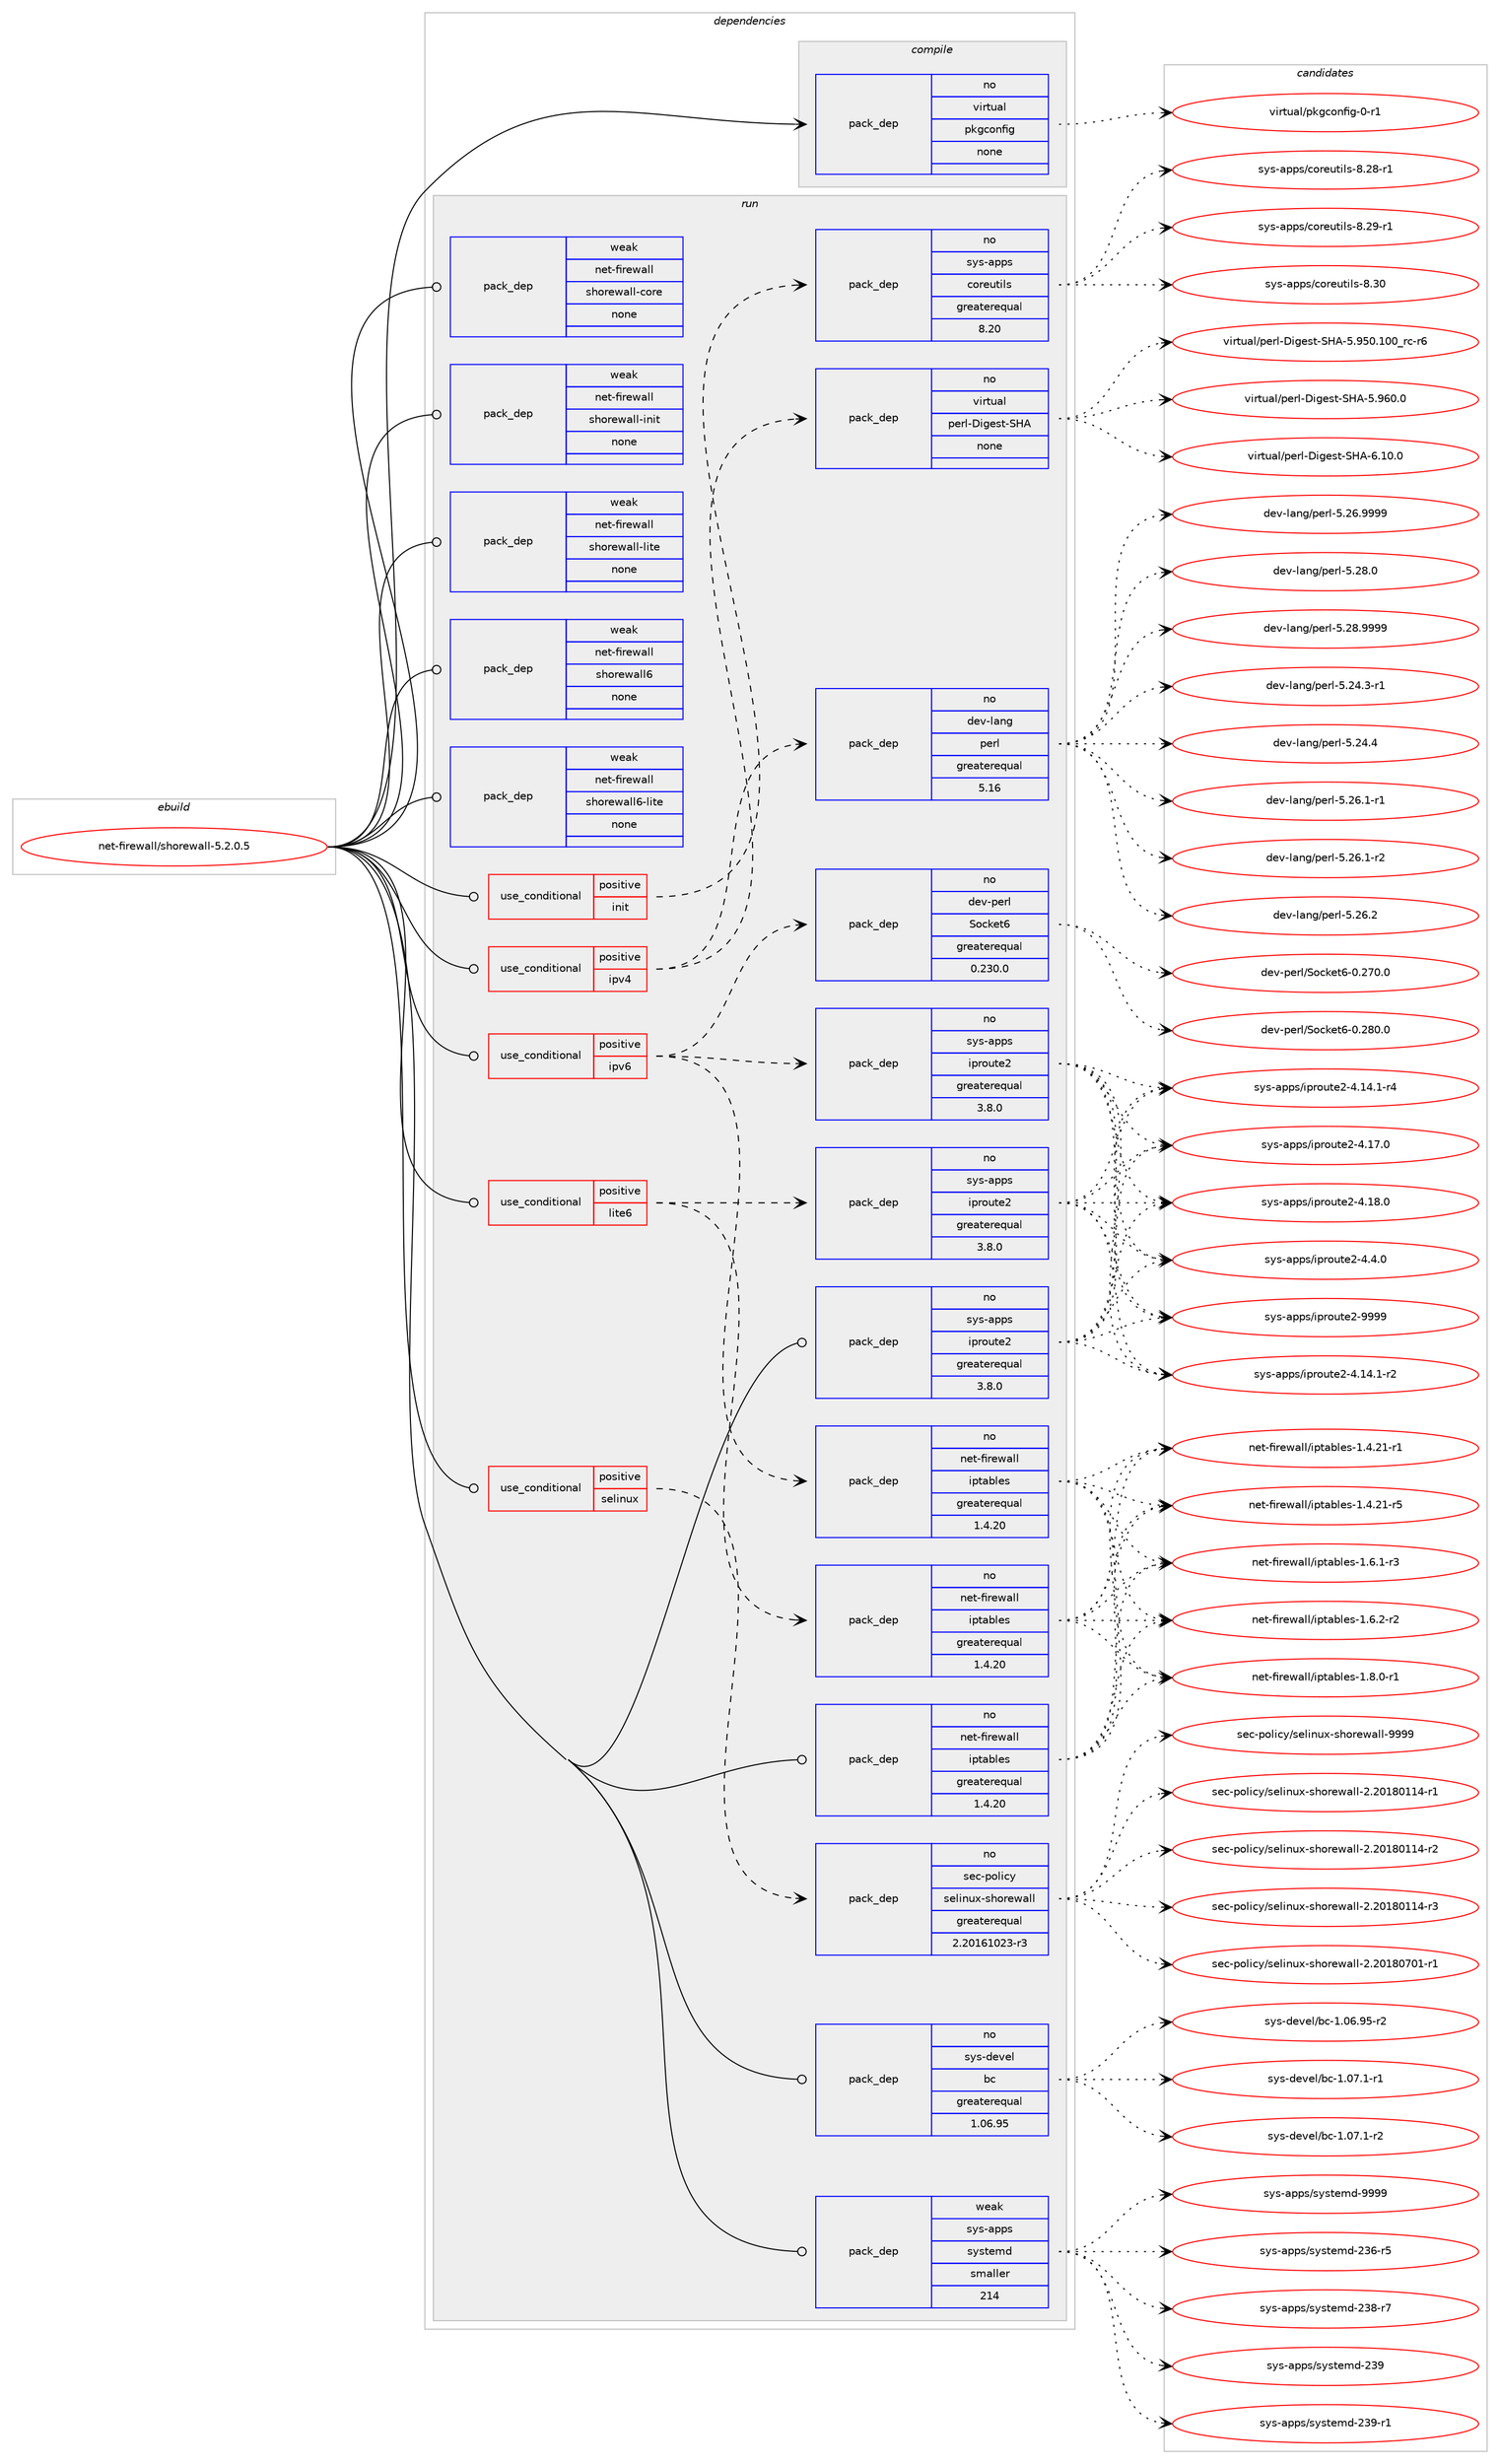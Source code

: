 digraph prolog {

# *************
# Graph options
# *************

newrank=true;
concentrate=true;
compound=true;
graph [rankdir=LR,fontname=Helvetica,fontsize=10,ranksep=1.5];#, ranksep=2.5, nodesep=0.2];
edge  [arrowhead=vee];
node  [fontname=Helvetica,fontsize=10];

# **********
# The ebuild
# **********

subgraph cluster_leftcol {
color=gray;
rank=same;
label=<<i>ebuild</i>>;
id [label="net-firewall/shorewall-5.2.0.5", color=red, width=4, href="../net-firewall/shorewall-5.2.0.5.svg"];
}

# ****************
# The dependencies
# ****************

subgraph cluster_midcol {
color=gray;
label=<<i>dependencies</i>>;
subgraph cluster_compile {
fillcolor="#eeeeee";
style=filled;
label=<<i>compile</i>>;
subgraph pack6008 {
dependency7719 [label=<<TABLE BORDER="0" CELLBORDER="1" CELLSPACING="0" CELLPADDING="4" WIDTH="220"><TR><TD ROWSPAN="6" CELLPADDING="30">pack_dep</TD></TR><TR><TD WIDTH="110">no</TD></TR><TR><TD>virtual</TD></TR><TR><TD>pkgconfig</TD></TR><TR><TD>none</TD></TR><TR><TD></TD></TR></TABLE>>, shape=none, color=blue];
}
id:e -> dependency7719:w [weight=20,style="solid",arrowhead="vee"];
}
subgraph cluster_compileandrun {
fillcolor="#eeeeee";
style=filled;
label=<<i>compile and run</i>>;
}
subgraph cluster_run {
fillcolor="#eeeeee";
style=filled;
label=<<i>run</i>>;
subgraph cond1542 {
dependency7720 [label=<<TABLE BORDER="0" CELLBORDER="1" CELLSPACING="0" CELLPADDING="4"><TR><TD ROWSPAN="3" CELLPADDING="10">use_conditional</TD></TR><TR><TD>positive</TD></TR><TR><TD>init</TD></TR></TABLE>>, shape=none, color=red];
subgraph pack6009 {
dependency7721 [label=<<TABLE BORDER="0" CELLBORDER="1" CELLSPACING="0" CELLPADDING="4" WIDTH="220"><TR><TD ROWSPAN="6" CELLPADDING="30">pack_dep</TD></TR><TR><TD WIDTH="110">no</TD></TR><TR><TD>sys-apps</TD></TR><TR><TD>coreutils</TD></TR><TR><TD>greaterequal</TD></TR><TR><TD>8.20</TD></TR></TABLE>>, shape=none, color=blue];
}
dependency7720:e -> dependency7721:w [weight=20,style="dashed",arrowhead="vee"];
}
id:e -> dependency7720:w [weight=20,style="solid",arrowhead="odot"];
subgraph cond1543 {
dependency7722 [label=<<TABLE BORDER="0" CELLBORDER="1" CELLSPACING="0" CELLPADDING="4"><TR><TD ROWSPAN="3" CELLPADDING="10">use_conditional</TD></TR><TR><TD>positive</TD></TR><TR><TD>ipv4</TD></TR></TABLE>>, shape=none, color=red];
subgraph pack6010 {
dependency7723 [label=<<TABLE BORDER="0" CELLBORDER="1" CELLSPACING="0" CELLPADDING="4" WIDTH="220"><TR><TD ROWSPAN="6" CELLPADDING="30">pack_dep</TD></TR><TR><TD WIDTH="110">no</TD></TR><TR><TD>dev-lang</TD></TR><TR><TD>perl</TD></TR><TR><TD>greaterequal</TD></TR><TR><TD>5.16</TD></TR></TABLE>>, shape=none, color=blue];
}
dependency7722:e -> dependency7723:w [weight=20,style="dashed",arrowhead="vee"];
subgraph pack6011 {
dependency7724 [label=<<TABLE BORDER="0" CELLBORDER="1" CELLSPACING="0" CELLPADDING="4" WIDTH="220"><TR><TD ROWSPAN="6" CELLPADDING="30">pack_dep</TD></TR><TR><TD WIDTH="110">no</TD></TR><TR><TD>virtual</TD></TR><TR><TD>perl-Digest-SHA</TD></TR><TR><TD>none</TD></TR><TR><TD></TD></TR></TABLE>>, shape=none, color=blue];
}
dependency7722:e -> dependency7724:w [weight=20,style="dashed",arrowhead="vee"];
}
id:e -> dependency7722:w [weight=20,style="solid",arrowhead="odot"];
subgraph cond1544 {
dependency7725 [label=<<TABLE BORDER="0" CELLBORDER="1" CELLSPACING="0" CELLPADDING="4"><TR><TD ROWSPAN="3" CELLPADDING="10">use_conditional</TD></TR><TR><TD>positive</TD></TR><TR><TD>ipv6</TD></TR></TABLE>>, shape=none, color=red];
subgraph pack6012 {
dependency7726 [label=<<TABLE BORDER="0" CELLBORDER="1" CELLSPACING="0" CELLPADDING="4" WIDTH="220"><TR><TD ROWSPAN="6" CELLPADDING="30">pack_dep</TD></TR><TR><TD WIDTH="110">no</TD></TR><TR><TD>dev-perl</TD></TR><TR><TD>Socket6</TD></TR><TR><TD>greaterequal</TD></TR><TR><TD>0.230.0</TD></TR></TABLE>>, shape=none, color=blue];
}
dependency7725:e -> dependency7726:w [weight=20,style="dashed",arrowhead="vee"];
subgraph pack6013 {
dependency7727 [label=<<TABLE BORDER="0" CELLBORDER="1" CELLSPACING="0" CELLPADDING="4" WIDTH="220"><TR><TD ROWSPAN="6" CELLPADDING="30">pack_dep</TD></TR><TR><TD WIDTH="110">no</TD></TR><TR><TD>net-firewall</TD></TR><TR><TD>iptables</TD></TR><TR><TD>greaterequal</TD></TR><TR><TD>1.4.20</TD></TR></TABLE>>, shape=none, color=blue];
}
dependency7725:e -> dependency7727:w [weight=20,style="dashed",arrowhead="vee"];
subgraph pack6014 {
dependency7728 [label=<<TABLE BORDER="0" CELLBORDER="1" CELLSPACING="0" CELLPADDING="4" WIDTH="220"><TR><TD ROWSPAN="6" CELLPADDING="30">pack_dep</TD></TR><TR><TD WIDTH="110">no</TD></TR><TR><TD>sys-apps</TD></TR><TR><TD>iproute2</TD></TR><TR><TD>greaterequal</TD></TR><TR><TD>3.8.0</TD></TR></TABLE>>, shape=none, color=blue];
}
dependency7725:e -> dependency7728:w [weight=20,style="dashed",arrowhead="vee"];
}
id:e -> dependency7725:w [weight=20,style="solid",arrowhead="odot"];
subgraph cond1545 {
dependency7729 [label=<<TABLE BORDER="0" CELLBORDER="1" CELLSPACING="0" CELLPADDING="4"><TR><TD ROWSPAN="3" CELLPADDING="10">use_conditional</TD></TR><TR><TD>positive</TD></TR><TR><TD>lite6</TD></TR></TABLE>>, shape=none, color=red];
subgraph pack6015 {
dependency7730 [label=<<TABLE BORDER="0" CELLBORDER="1" CELLSPACING="0" CELLPADDING="4" WIDTH="220"><TR><TD ROWSPAN="6" CELLPADDING="30">pack_dep</TD></TR><TR><TD WIDTH="110">no</TD></TR><TR><TD>net-firewall</TD></TR><TR><TD>iptables</TD></TR><TR><TD>greaterequal</TD></TR><TR><TD>1.4.20</TD></TR></TABLE>>, shape=none, color=blue];
}
dependency7729:e -> dependency7730:w [weight=20,style="dashed",arrowhead="vee"];
subgraph pack6016 {
dependency7731 [label=<<TABLE BORDER="0" CELLBORDER="1" CELLSPACING="0" CELLPADDING="4" WIDTH="220"><TR><TD ROWSPAN="6" CELLPADDING="30">pack_dep</TD></TR><TR><TD WIDTH="110">no</TD></TR><TR><TD>sys-apps</TD></TR><TR><TD>iproute2</TD></TR><TR><TD>greaterequal</TD></TR><TR><TD>3.8.0</TD></TR></TABLE>>, shape=none, color=blue];
}
dependency7729:e -> dependency7731:w [weight=20,style="dashed",arrowhead="vee"];
}
id:e -> dependency7729:w [weight=20,style="solid",arrowhead="odot"];
subgraph cond1546 {
dependency7732 [label=<<TABLE BORDER="0" CELLBORDER="1" CELLSPACING="0" CELLPADDING="4"><TR><TD ROWSPAN="3" CELLPADDING="10">use_conditional</TD></TR><TR><TD>positive</TD></TR><TR><TD>selinux</TD></TR></TABLE>>, shape=none, color=red];
subgraph pack6017 {
dependency7733 [label=<<TABLE BORDER="0" CELLBORDER="1" CELLSPACING="0" CELLPADDING="4" WIDTH="220"><TR><TD ROWSPAN="6" CELLPADDING="30">pack_dep</TD></TR><TR><TD WIDTH="110">no</TD></TR><TR><TD>sec-policy</TD></TR><TR><TD>selinux-shorewall</TD></TR><TR><TD>greaterequal</TD></TR><TR><TD>2.20161023-r3</TD></TR></TABLE>>, shape=none, color=blue];
}
dependency7732:e -> dependency7733:w [weight=20,style="dashed",arrowhead="vee"];
}
id:e -> dependency7732:w [weight=20,style="solid",arrowhead="odot"];
subgraph pack6018 {
dependency7734 [label=<<TABLE BORDER="0" CELLBORDER="1" CELLSPACING="0" CELLPADDING="4" WIDTH="220"><TR><TD ROWSPAN="6" CELLPADDING="30">pack_dep</TD></TR><TR><TD WIDTH="110">no</TD></TR><TR><TD>net-firewall</TD></TR><TR><TD>iptables</TD></TR><TR><TD>greaterequal</TD></TR><TR><TD>1.4.20</TD></TR></TABLE>>, shape=none, color=blue];
}
id:e -> dependency7734:w [weight=20,style="solid",arrowhead="odot"];
subgraph pack6019 {
dependency7735 [label=<<TABLE BORDER="0" CELLBORDER="1" CELLSPACING="0" CELLPADDING="4" WIDTH="220"><TR><TD ROWSPAN="6" CELLPADDING="30">pack_dep</TD></TR><TR><TD WIDTH="110">no</TD></TR><TR><TD>sys-apps</TD></TR><TR><TD>iproute2</TD></TR><TR><TD>greaterequal</TD></TR><TR><TD>3.8.0</TD></TR></TABLE>>, shape=none, color=blue];
}
id:e -> dependency7735:w [weight=20,style="solid",arrowhead="odot"];
subgraph pack6020 {
dependency7736 [label=<<TABLE BORDER="0" CELLBORDER="1" CELLSPACING="0" CELLPADDING="4" WIDTH="220"><TR><TD ROWSPAN="6" CELLPADDING="30">pack_dep</TD></TR><TR><TD WIDTH="110">no</TD></TR><TR><TD>sys-devel</TD></TR><TR><TD>bc</TD></TR><TR><TD>greaterequal</TD></TR><TR><TD>1.06.95</TD></TR></TABLE>>, shape=none, color=blue];
}
id:e -> dependency7736:w [weight=20,style="solid",arrowhead="odot"];
subgraph pack6021 {
dependency7737 [label=<<TABLE BORDER="0" CELLBORDER="1" CELLSPACING="0" CELLPADDING="4" WIDTH="220"><TR><TD ROWSPAN="6" CELLPADDING="30">pack_dep</TD></TR><TR><TD WIDTH="110">weak</TD></TR><TR><TD>net-firewall</TD></TR><TR><TD>shorewall-core</TD></TR><TR><TD>none</TD></TR><TR><TD></TD></TR></TABLE>>, shape=none, color=blue];
}
id:e -> dependency7737:w [weight=20,style="solid",arrowhead="odot"];
subgraph pack6022 {
dependency7738 [label=<<TABLE BORDER="0" CELLBORDER="1" CELLSPACING="0" CELLPADDING="4" WIDTH="220"><TR><TD ROWSPAN="6" CELLPADDING="30">pack_dep</TD></TR><TR><TD WIDTH="110">weak</TD></TR><TR><TD>net-firewall</TD></TR><TR><TD>shorewall-init</TD></TR><TR><TD>none</TD></TR><TR><TD></TD></TR></TABLE>>, shape=none, color=blue];
}
id:e -> dependency7738:w [weight=20,style="solid",arrowhead="odot"];
subgraph pack6023 {
dependency7739 [label=<<TABLE BORDER="0" CELLBORDER="1" CELLSPACING="0" CELLPADDING="4" WIDTH="220"><TR><TD ROWSPAN="6" CELLPADDING="30">pack_dep</TD></TR><TR><TD WIDTH="110">weak</TD></TR><TR><TD>net-firewall</TD></TR><TR><TD>shorewall-lite</TD></TR><TR><TD>none</TD></TR><TR><TD></TD></TR></TABLE>>, shape=none, color=blue];
}
id:e -> dependency7739:w [weight=20,style="solid",arrowhead="odot"];
subgraph pack6024 {
dependency7740 [label=<<TABLE BORDER="0" CELLBORDER="1" CELLSPACING="0" CELLPADDING="4" WIDTH="220"><TR><TD ROWSPAN="6" CELLPADDING="30">pack_dep</TD></TR><TR><TD WIDTH="110">weak</TD></TR><TR><TD>net-firewall</TD></TR><TR><TD>shorewall6</TD></TR><TR><TD>none</TD></TR><TR><TD></TD></TR></TABLE>>, shape=none, color=blue];
}
id:e -> dependency7740:w [weight=20,style="solid",arrowhead="odot"];
subgraph pack6025 {
dependency7741 [label=<<TABLE BORDER="0" CELLBORDER="1" CELLSPACING="0" CELLPADDING="4" WIDTH="220"><TR><TD ROWSPAN="6" CELLPADDING="30">pack_dep</TD></TR><TR><TD WIDTH="110">weak</TD></TR><TR><TD>net-firewall</TD></TR><TR><TD>shorewall6-lite</TD></TR><TR><TD>none</TD></TR><TR><TD></TD></TR></TABLE>>, shape=none, color=blue];
}
id:e -> dependency7741:w [weight=20,style="solid",arrowhead="odot"];
subgraph pack6026 {
dependency7742 [label=<<TABLE BORDER="0" CELLBORDER="1" CELLSPACING="0" CELLPADDING="4" WIDTH="220"><TR><TD ROWSPAN="6" CELLPADDING="30">pack_dep</TD></TR><TR><TD WIDTH="110">weak</TD></TR><TR><TD>sys-apps</TD></TR><TR><TD>systemd</TD></TR><TR><TD>smaller</TD></TR><TR><TD>214</TD></TR></TABLE>>, shape=none, color=blue];
}
id:e -> dependency7742:w [weight=20,style="solid",arrowhead="odot"];
}
}

# **************
# The candidates
# **************

subgraph cluster_choices {
rank=same;
color=gray;
label=<<i>candidates</i>>;

subgraph choice6008 {
color=black;
nodesep=1;
choice11810511411611797108471121071039911111010210510345484511449 [label="virtual/pkgconfig-0-r1", color=red, width=4,href="../virtual/pkgconfig-0-r1.svg"];
dependency7719:e -> choice11810511411611797108471121071039911111010210510345484511449:w [style=dotted,weight="100"];
}
subgraph choice6009 {
color=black;
nodesep=1;
choice1151211154597112112115479911111410111711610510811545564650564511449 [label="sys-apps/coreutils-8.28-r1", color=red, width=4,href="../sys-apps/coreutils-8.28-r1.svg"];
choice1151211154597112112115479911111410111711610510811545564650574511449 [label="sys-apps/coreutils-8.29-r1", color=red, width=4,href="../sys-apps/coreutils-8.29-r1.svg"];
choice115121115459711211211547991111141011171161051081154556465148 [label="sys-apps/coreutils-8.30", color=red, width=4,href="../sys-apps/coreutils-8.30.svg"];
dependency7721:e -> choice1151211154597112112115479911111410111711610510811545564650564511449:w [style=dotted,weight="100"];
dependency7721:e -> choice1151211154597112112115479911111410111711610510811545564650574511449:w [style=dotted,weight="100"];
dependency7721:e -> choice115121115459711211211547991111141011171161051081154556465148:w [style=dotted,weight="100"];
}
subgraph choice6010 {
color=black;
nodesep=1;
choice100101118451089711010347112101114108455346505246514511449 [label="dev-lang/perl-5.24.3-r1", color=red, width=4,href="../dev-lang/perl-5.24.3-r1.svg"];
choice10010111845108971101034711210111410845534650524652 [label="dev-lang/perl-5.24.4", color=red, width=4,href="../dev-lang/perl-5.24.4.svg"];
choice100101118451089711010347112101114108455346505446494511449 [label="dev-lang/perl-5.26.1-r1", color=red, width=4,href="../dev-lang/perl-5.26.1-r1.svg"];
choice100101118451089711010347112101114108455346505446494511450 [label="dev-lang/perl-5.26.1-r2", color=red, width=4,href="../dev-lang/perl-5.26.1-r2.svg"];
choice10010111845108971101034711210111410845534650544650 [label="dev-lang/perl-5.26.2", color=red, width=4,href="../dev-lang/perl-5.26.2.svg"];
choice10010111845108971101034711210111410845534650544657575757 [label="dev-lang/perl-5.26.9999", color=red, width=4,href="../dev-lang/perl-5.26.9999.svg"];
choice10010111845108971101034711210111410845534650564648 [label="dev-lang/perl-5.28.0", color=red, width=4,href="../dev-lang/perl-5.28.0.svg"];
choice10010111845108971101034711210111410845534650564657575757 [label="dev-lang/perl-5.28.9999", color=red, width=4,href="../dev-lang/perl-5.28.9999.svg"];
dependency7723:e -> choice100101118451089711010347112101114108455346505246514511449:w [style=dotted,weight="100"];
dependency7723:e -> choice10010111845108971101034711210111410845534650524652:w [style=dotted,weight="100"];
dependency7723:e -> choice100101118451089711010347112101114108455346505446494511449:w [style=dotted,weight="100"];
dependency7723:e -> choice100101118451089711010347112101114108455346505446494511450:w [style=dotted,weight="100"];
dependency7723:e -> choice10010111845108971101034711210111410845534650544650:w [style=dotted,weight="100"];
dependency7723:e -> choice10010111845108971101034711210111410845534650544657575757:w [style=dotted,weight="100"];
dependency7723:e -> choice10010111845108971101034711210111410845534650564648:w [style=dotted,weight="100"];
dependency7723:e -> choice10010111845108971101034711210111410845534650564657575757:w [style=dotted,weight="100"];
}
subgraph choice6011 {
color=black;
nodesep=1;
choice11810511411611797108471121011141084568105103101115116458372654553465753484649484895114994511454 [label="virtual/perl-Digest-SHA-5.950.100_rc-r6", color=red, width=4,href="../virtual/perl-Digest-SHA-5.950.100_rc-r6.svg"];
choice11810511411611797108471121011141084568105103101115116458372654553465754484648 [label="virtual/perl-Digest-SHA-5.960.0", color=red, width=4,href="../virtual/perl-Digest-SHA-5.960.0.svg"];
choice118105114116117971084711210111410845681051031011151164583726545544649484648 [label="virtual/perl-Digest-SHA-6.10.0", color=red, width=4,href="../virtual/perl-Digest-SHA-6.10.0.svg"];
dependency7724:e -> choice11810511411611797108471121011141084568105103101115116458372654553465753484649484895114994511454:w [style=dotted,weight="100"];
dependency7724:e -> choice11810511411611797108471121011141084568105103101115116458372654553465754484648:w [style=dotted,weight="100"];
dependency7724:e -> choice118105114116117971084711210111410845681051031011151164583726545544649484648:w [style=dotted,weight="100"];
}
subgraph choice6012 {
color=black;
nodesep=1;
choice10010111845112101114108478311199107101116544548465055484648 [label="dev-perl/Socket6-0.270.0", color=red, width=4,href="../dev-perl/Socket6-0.270.0.svg"];
choice10010111845112101114108478311199107101116544548465056484648 [label="dev-perl/Socket6-0.280.0", color=red, width=4,href="../dev-perl/Socket6-0.280.0.svg"];
dependency7726:e -> choice10010111845112101114108478311199107101116544548465055484648:w [style=dotted,weight="100"];
dependency7726:e -> choice10010111845112101114108478311199107101116544548465056484648:w [style=dotted,weight="100"];
}
subgraph choice6013 {
color=black;
nodesep=1;
choice1101011164510210511410111997108108471051121169798108101115454946524650494511449 [label="net-firewall/iptables-1.4.21-r1", color=red, width=4,href="../net-firewall/iptables-1.4.21-r1.svg"];
choice1101011164510210511410111997108108471051121169798108101115454946524650494511453 [label="net-firewall/iptables-1.4.21-r5", color=red, width=4,href="../net-firewall/iptables-1.4.21-r5.svg"];
choice11010111645102105114101119971081084710511211697981081011154549465446494511451 [label="net-firewall/iptables-1.6.1-r3", color=red, width=4,href="../net-firewall/iptables-1.6.1-r3.svg"];
choice11010111645102105114101119971081084710511211697981081011154549465446504511450 [label="net-firewall/iptables-1.6.2-r2", color=red, width=4,href="../net-firewall/iptables-1.6.2-r2.svg"];
choice11010111645102105114101119971081084710511211697981081011154549465646484511449 [label="net-firewall/iptables-1.8.0-r1", color=red, width=4,href="../net-firewall/iptables-1.8.0-r1.svg"];
dependency7727:e -> choice1101011164510210511410111997108108471051121169798108101115454946524650494511449:w [style=dotted,weight="100"];
dependency7727:e -> choice1101011164510210511410111997108108471051121169798108101115454946524650494511453:w [style=dotted,weight="100"];
dependency7727:e -> choice11010111645102105114101119971081084710511211697981081011154549465446494511451:w [style=dotted,weight="100"];
dependency7727:e -> choice11010111645102105114101119971081084710511211697981081011154549465446504511450:w [style=dotted,weight="100"];
dependency7727:e -> choice11010111645102105114101119971081084710511211697981081011154549465646484511449:w [style=dotted,weight="100"];
}
subgraph choice6014 {
color=black;
nodesep=1;
choice11512111545971121121154710511211411111711610150455246495246494511450 [label="sys-apps/iproute2-4.14.1-r2", color=red, width=4,href="../sys-apps/iproute2-4.14.1-r2.svg"];
choice11512111545971121121154710511211411111711610150455246495246494511452 [label="sys-apps/iproute2-4.14.1-r4", color=red, width=4,href="../sys-apps/iproute2-4.14.1-r4.svg"];
choice1151211154597112112115471051121141111171161015045524649554648 [label="sys-apps/iproute2-4.17.0", color=red, width=4,href="../sys-apps/iproute2-4.17.0.svg"];
choice1151211154597112112115471051121141111171161015045524649564648 [label="sys-apps/iproute2-4.18.0", color=red, width=4,href="../sys-apps/iproute2-4.18.0.svg"];
choice11512111545971121121154710511211411111711610150455246524648 [label="sys-apps/iproute2-4.4.0", color=red, width=4,href="../sys-apps/iproute2-4.4.0.svg"];
choice115121115459711211211547105112114111117116101504557575757 [label="sys-apps/iproute2-9999", color=red, width=4,href="../sys-apps/iproute2-9999.svg"];
dependency7728:e -> choice11512111545971121121154710511211411111711610150455246495246494511450:w [style=dotted,weight="100"];
dependency7728:e -> choice11512111545971121121154710511211411111711610150455246495246494511452:w [style=dotted,weight="100"];
dependency7728:e -> choice1151211154597112112115471051121141111171161015045524649554648:w [style=dotted,weight="100"];
dependency7728:e -> choice1151211154597112112115471051121141111171161015045524649564648:w [style=dotted,weight="100"];
dependency7728:e -> choice11512111545971121121154710511211411111711610150455246524648:w [style=dotted,weight="100"];
dependency7728:e -> choice115121115459711211211547105112114111117116101504557575757:w [style=dotted,weight="100"];
}
subgraph choice6015 {
color=black;
nodesep=1;
choice1101011164510210511410111997108108471051121169798108101115454946524650494511449 [label="net-firewall/iptables-1.4.21-r1", color=red, width=4,href="../net-firewall/iptables-1.4.21-r1.svg"];
choice1101011164510210511410111997108108471051121169798108101115454946524650494511453 [label="net-firewall/iptables-1.4.21-r5", color=red, width=4,href="../net-firewall/iptables-1.4.21-r5.svg"];
choice11010111645102105114101119971081084710511211697981081011154549465446494511451 [label="net-firewall/iptables-1.6.1-r3", color=red, width=4,href="../net-firewall/iptables-1.6.1-r3.svg"];
choice11010111645102105114101119971081084710511211697981081011154549465446504511450 [label="net-firewall/iptables-1.6.2-r2", color=red, width=4,href="../net-firewall/iptables-1.6.2-r2.svg"];
choice11010111645102105114101119971081084710511211697981081011154549465646484511449 [label="net-firewall/iptables-1.8.0-r1", color=red, width=4,href="../net-firewall/iptables-1.8.0-r1.svg"];
dependency7730:e -> choice1101011164510210511410111997108108471051121169798108101115454946524650494511449:w [style=dotted,weight="100"];
dependency7730:e -> choice1101011164510210511410111997108108471051121169798108101115454946524650494511453:w [style=dotted,weight="100"];
dependency7730:e -> choice11010111645102105114101119971081084710511211697981081011154549465446494511451:w [style=dotted,weight="100"];
dependency7730:e -> choice11010111645102105114101119971081084710511211697981081011154549465446504511450:w [style=dotted,weight="100"];
dependency7730:e -> choice11010111645102105114101119971081084710511211697981081011154549465646484511449:w [style=dotted,weight="100"];
}
subgraph choice6016 {
color=black;
nodesep=1;
choice11512111545971121121154710511211411111711610150455246495246494511450 [label="sys-apps/iproute2-4.14.1-r2", color=red, width=4,href="../sys-apps/iproute2-4.14.1-r2.svg"];
choice11512111545971121121154710511211411111711610150455246495246494511452 [label="sys-apps/iproute2-4.14.1-r4", color=red, width=4,href="../sys-apps/iproute2-4.14.1-r4.svg"];
choice1151211154597112112115471051121141111171161015045524649554648 [label="sys-apps/iproute2-4.17.0", color=red, width=4,href="../sys-apps/iproute2-4.17.0.svg"];
choice1151211154597112112115471051121141111171161015045524649564648 [label="sys-apps/iproute2-4.18.0", color=red, width=4,href="../sys-apps/iproute2-4.18.0.svg"];
choice11512111545971121121154710511211411111711610150455246524648 [label="sys-apps/iproute2-4.4.0", color=red, width=4,href="../sys-apps/iproute2-4.4.0.svg"];
choice115121115459711211211547105112114111117116101504557575757 [label="sys-apps/iproute2-9999", color=red, width=4,href="../sys-apps/iproute2-9999.svg"];
dependency7731:e -> choice11512111545971121121154710511211411111711610150455246495246494511450:w [style=dotted,weight="100"];
dependency7731:e -> choice11512111545971121121154710511211411111711610150455246495246494511452:w [style=dotted,weight="100"];
dependency7731:e -> choice1151211154597112112115471051121141111171161015045524649554648:w [style=dotted,weight="100"];
dependency7731:e -> choice1151211154597112112115471051121141111171161015045524649564648:w [style=dotted,weight="100"];
dependency7731:e -> choice11512111545971121121154710511211411111711610150455246524648:w [style=dotted,weight="100"];
dependency7731:e -> choice115121115459711211211547105112114111117116101504557575757:w [style=dotted,weight="100"];
}
subgraph choice6017 {
color=black;
nodesep=1;
choice11510199451121111081059912147115101108105110117120451151041111141011199710810845504650484956484949524511449 [label="sec-policy/selinux-shorewall-2.20180114-r1", color=red, width=4,href="../sec-policy/selinux-shorewall-2.20180114-r1.svg"];
choice11510199451121111081059912147115101108105110117120451151041111141011199710810845504650484956484949524511450 [label="sec-policy/selinux-shorewall-2.20180114-r2", color=red, width=4,href="../sec-policy/selinux-shorewall-2.20180114-r2.svg"];
choice11510199451121111081059912147115101108105110117120451151041111141011199710810845504650484956484949524511451 [label="sec-policy/selinux-shorewall-2.20180114-r3", color=red, width=4,href="../sec-policy/selinux-shorewall-2.20180114-r3.svg"];
choice11510199451121111081059912147115101108105110117120451151041111141011199710810845504650484956485548494511449 [label="sec-policy/selinux-shorewall-2.20180701-r1", color=red, width=4,href="../sec-policy/selinux-shorewall-2.20180701-r1.svg"];
choice1151019945112111108105991214711510110810511011712045115104111114101119971081084557575757 [label="sec-policy/selinux-shorewall-9999", color=red, width=4,href="../sec-policy/selinux-shorewall-9999.svg"];
dependency7733:e -> choice11510199451121111081059912147115101108105110117120451151041111141011199710810845504650484956484949524511449:w [style=dotted,weight="100"];
dependency7733:e -> choice11510199451121111081059912147115101108105110117120451151041111141011199710810845504650484956484949524511450:w [style=dotted,weight="100"];
dependency7733:e -> choice11510199451121111081059912147115101108105110117120451151041111141011199710810845504650484956484949524511451:w [style=dotted,weight="100"];
dependency7733:e -> choice11510199451121111081059912147115101108105110117120451151041111141011199710810845504650484956485548494511449:w [style=dotted,weight="100"];
dependency7733:e -> choice1151019945112111108105991214711510110810511011712045115104111114101119971081084557575757:w [style=dotted,weight="100"];
}
subgraph choice6018 {
color=black;
nodesep=1;
choice1101011164510210511410111997108108471051121169798108101115454946524650494511449 [label="net-firewall/iptables-1.4.21-r1", color=red, width=4,href="../net-firewall/iptables-1.4.21-r1.svg"];
choice1101011164510210511410111997108108471051121169798108101115454946524650494511453 [label="net-firewall/iptables-1.4.21-r5", color=red, width=4,href="../net-firewall/iptables-1.4.21-r5.svg"];
choice11010111645102105114101119971081084710511211697981081011154549465446494511451 [label="net-firewall/iptables-1.6.1-r3", color=red, width=4,href="../net-firewall/iptables-1.6.1-r3.svg"];
choice11010111645102105114101119971081084710511211697981081011154549465446504511450 [label="net-firewall/iptables-1.6.2-r2", color=red, width=4,href="../net-firewall/iptables-1.6.2-r2.svg"];
choice11010111645102105114101119971081084710511211697981081011154549465646484511449 [label="net-firewall/iptables-1.8.0-r1", color=red, width=4,href="../net-firewall/iptables-1.8.0-r1.svg"];
dependency7734:e -> choice1101011164510210511410111997108108471051121169798108101115454946524650494511449:w [style=dotted,weight="100"];
dependency7734:e -> choice1101011164510210511410111997108108471051121169798108101115454946524650494511453:w [style=dotted,weight="100"];
dependency7734:e -> choice11010111645102105114101119971081084710511211697981081011154549465446494511451:w [style=dotted,weight="100"];
dependency7734:e -> choice11010111645102105114101119971081084710511211697981081011154549465446504511450:w [style=dotted,weight="100"];
dependency7734:e -> choice11010111645102105114101119971081084710511211697981081011154549465646484511449:w [style=dotted,weight="100"];
}
subgraph choice6019 {
color=black;
nodesep=1;
choice11512111545971121121154710511211411111711610150455246495246494511450 [label="sys-apps/iproute2-4.14.1-r2", color=red, width=4,href="../sys-apps/iproute2-4.14.1-r2.svg"];
choice11512111545971121121154710511211411111711610150455246495246494511452 [label="sys-apps/iproute2-4.14.1-r4", color=red, width=4,href="../sys-apps/iproute2-4.14.1-r4.svg"];
choice1151211154597112112115471051121141111171161015045524649554648 [label="sys-apps/iproute2-4.17.0", color=red, width=4,href="../sys-apps/iproute2-4.17.0.svg"];
choice1151211154597112112115471051121141111171161015045524649564648 [label="sys-apps/iproute2-4.18.0", color=red, width=4,href="../sys-apps/iproute2-4.18.0.svg"];
choice11512111545971121121154710511211411111711610150455246524648 [label="sys-apps/iproute2-4.4.0", color=red, width=4,href="../sys-apps/iproute2-4.4.0.svg"];
choice115121115459711211211547105112114111117116101504557575757 [label="sys-apps/iproute2-9999", color=red, width=4,href="../sys-apps/iproute2-9999.svg"];
dependency7735:e -> choice11512111545971121121154710511211411111711610150455246495246494511450:w [style=dotted,weight="100"];
dependency7735:e -> choice11512111545971121121154710511211411111711610150455246495246494511452:w [style=dotted,weight="100"];
dependency7735:e -> choice1151211154597112112115471051121141111171161015045524649554648:w [style=dotted,weight="100"];
dependency7735:e -> choice1151211154597112112115471051121141111171161015045524649564648:w [style=dotted,weight="100"];
dependency7735:e -> choice11512111545971121121154710511211411111711610150455246524648:w [style=dotted,weight="100"];
dependency7735:e -> choice115121115459711211211547105112114111117116101504557575757:w [style=dotted,weight="100"];
}
subgraph choice6020 {
color=black;
nodesep=1;
choice1151211154510010111810110847989945494648544657534511450 [label="sys-devel/bc-1.06.95-r2", color=red, width=4,href="../sys-devel/bc-1.06.95-r2.svg"];
choice11512111545100101118101108479899454946485546494511449 [label="sys-devel/bc-1.07.1-r1", color=red, width=4,href="../sys-devel/bc-1.07.1-r1.svg"];
choice11512111545100101118101108479899454946485546494511450 [label="sys-devel/bc-1.07.1-r2", color=red, width=4,href="../sys-devel/bc-1.07.1-r2.svg"];
dependency7736:e -> choice1151211154510010111810110847989945494648544657534511450:w [style=dotted,weight="100"];
dependency7736:e -> choice11512111545100101118101108479899454946485546494511449:w [style=dotted,weight="100"];
dependency7736:e -> choice11512111545100101118101108479899454946485546494511450:w [style=dotted,weight="100"];
}
subgraph choice6021 {
color=black;
nodesep=1;
}
subgraph choice6022 {
color=black;
nodesep=1;
}
subgraph choice6023 {
color=black;
nodesep=1;
}
subgraph choice6024 {
color=black;
nodesep=1;
}
subgraph choice6025 {
color=black;
nodesep=1;
}
subgraph choice6026 {
color=black;
nodesep=1;
choice115121115459711211211547115121115116101109100455051544511453 [label="sys-apps/systemd-236-r5", color=red, width=4,href="../sys-apps/systemd-236-r5.svg"];
choice115121115459711211211547115121115116101109100455051564511455 [label="sys-apps/systemd-238-r7", color=red, width=4,href="../sys-apps/systemd-238-r7.svg"];
choice11512111545971121121154711512111511610110910045505157 [label="sys-apps/systemd-239", color=red, width=4,href="../sys-apps/systemd-239.svg"];
choice115121115459711211211547115121115116101109100455051574511449 [label="sys-apps/systemd-239-r1", color=red, width=4,href="../sys-apps/systemd-239-r1.svg"];
choice1151211154597112112115471151211151161011091004557575757 [label="sys-apps/systemd-9999", color=red, width=4,href="../sys-apps/systemd-9999.svg"];
dependency7742:e -> choice115121115459711211211547115121115116101109100455051544511453:w [style=dotted,weight="100"];
dependency7742:e -> choice115121115459711211211547115121115116101109100455051564511455:w [style=dotted,weight="100"];
dependency7742:e -> choice11512111545971121121154711512111511610110910045505157:w [style=dotted,weight="100"];
dependency7742:e -> choice115121115459711211211547115121115116101109100455051574511449:w [style=dotted,weight="100"];
dependency7742:e -> choice1151211154597112112115471151211151161011091004557575757:w [style=dotted,weight="100"];
}
}

}

